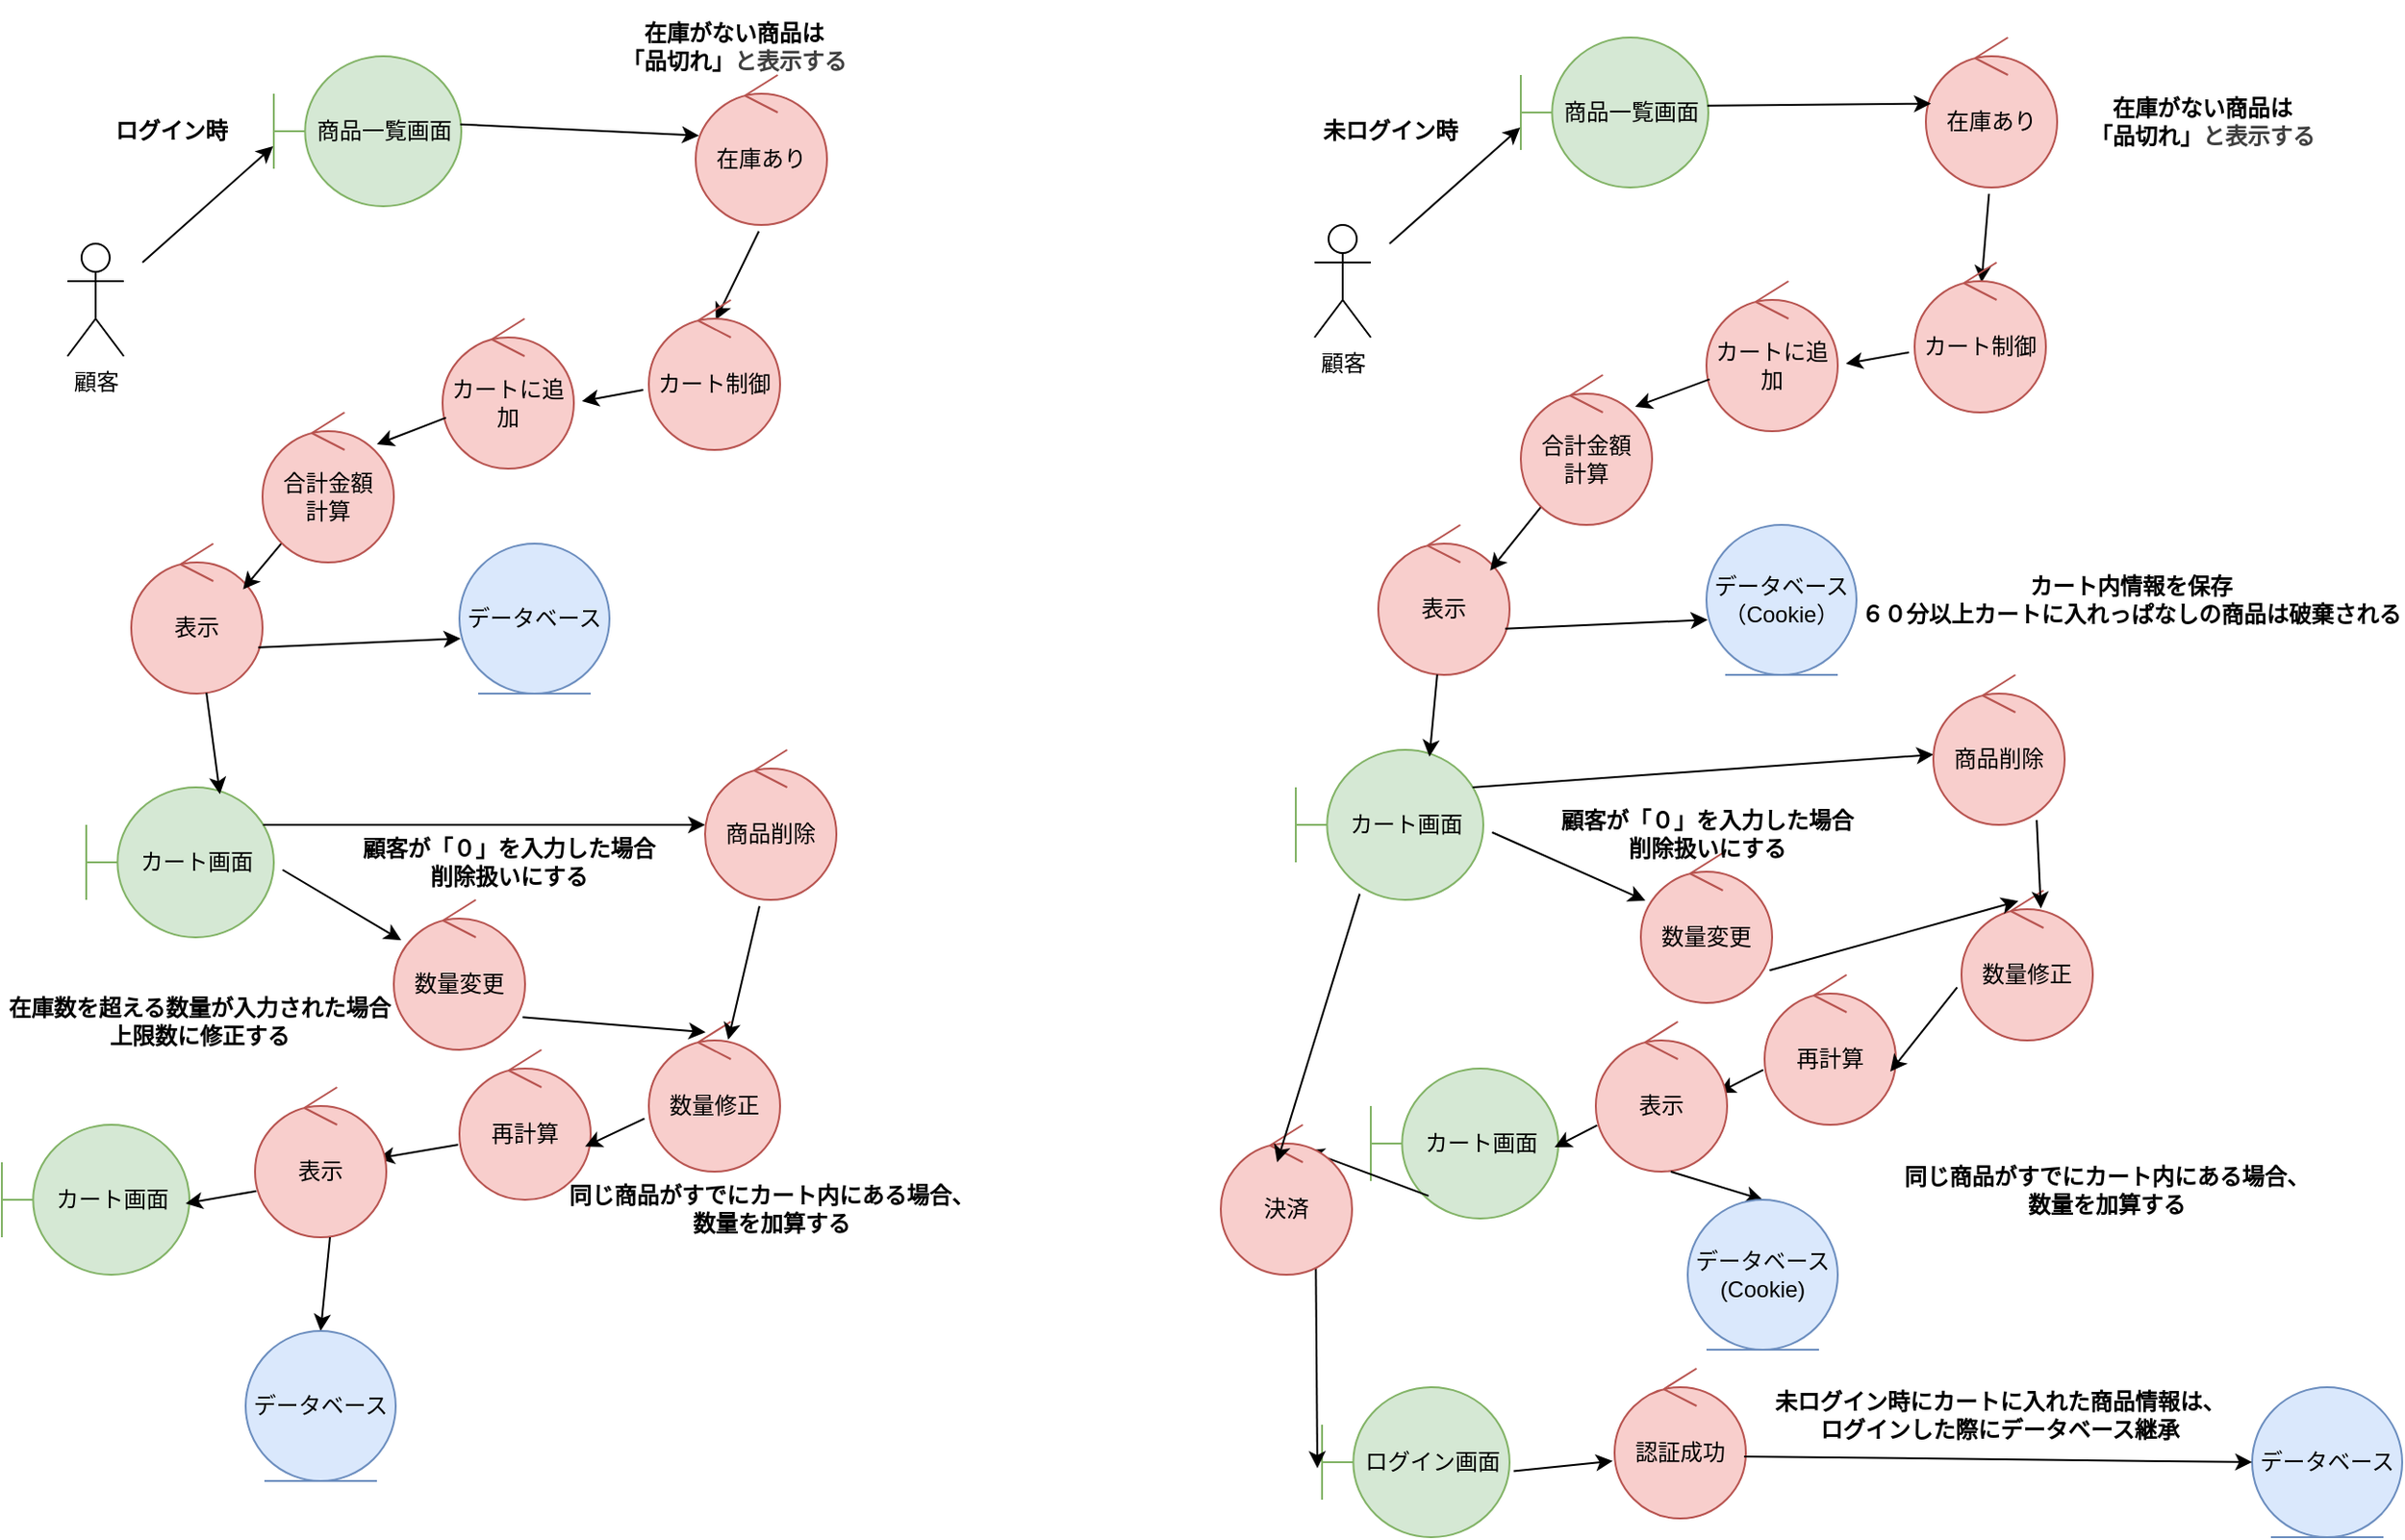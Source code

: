 <mxfile version="28.2.5">
  <diagram id="ANdWkd6W_-eSAFmmkUrn" name="ページ1">
    <mxGraphModel dx="3026" dy="767" grid="1" gridSize="10" guides="1" tooltips="1" connect="1" arrows="1" fold="1" page="1" pageScale="1" pageWidth="827" pageHeight="1169" math="0" shadow="0">
      <root>
        <mxCell id="0" />
        <mxCell id="1" parent="0" />
        <mxCell id="2" value="顧客" style="shape=umlActor;verticalLabelPosition=bottom;verticalAlign=top;html=1;outlineConnect=0;" parent="1" vertex="1">
          <mxGeometry x="-750" y="230" width="30" height="60" as="geometry" />
        </mxCell>
        <mxCell id="fLFc9Rq7rTh69YuVdaS5-2" value="商品一覧画面" style="shape=umlBoundary;whiteSpace=wrap;html=1;fillColor=#d5e8d4;strokeColor=#82b366;" parent="1" vertex="1">
          <mxGeometry x="-640" y="130" width="100" height="80" as="geometry" />
        </mxCell>
        <mxCell id="fLFc9Rq7rTh69YuVdaS5-3" value="" style="endArrow=classic;html=1;rounded=0;entryX=-0.003;entryY=0.6;entryDx=0;entryDy=0;entryPerimeter=0;" parent="1" target="fLFc9Rq7rTh69YuVdaS5-2" edge="1">
          <mxGeometry width="50" height="50" relative="1" as="geometry">
            <mxPoint x="-710" y="240" as="sourcePoint" />
            <mxPoint x="-480" y="320" as="targetPoint" />
          </mxGeometry>
        </mxCell>
        <mxCell id="fLFc9Rq7rTh69YuVdaS5-4" value="在庫がない商品は&lt;div&gt;「品切れ」&lt;span style=&quot;color: rgb(63, 63, 63); background-color: transparent;&quot;&gt;と表示する&lt;/span&gt;&lt;/div&gt;" style="text;align=center;fontStyle=1;verticalAlign=middle;spacingLeft=3;spacingRight=3;strokeColor=none;rotatable=0;points=[[0,0.5],[1,0.5]];portConstraint=eastwest;html=1;" parent="1" vertex="1">
          <mxGeometry x="-380" y="150" width="206" height="50" as="geometry" />
        </mxCell>
        <mxCell id="fLFc9Rq7rTh69YuVdaS5-5" value="在庫あり" style="ellipse;shape=umlControl;whiteSpace=wrap;html=1;fillColor=#f8cecc;strokeColor=#b85450;" parent="1" vertex="1">
          <mxGeometry x="-424" y="130" width="70" height="80" as="geometry" />
        </mxCell>
        <mxCell id="fLFc9Rq7rTh69YuVdaS5-6" value="" style="endArrow=classic;html=1;rounded=0;entryX=0.039;entryY=0.441;entryDx=0;entryDy=0;entryPerimeter=0;exitX=0.994;exitY=0.454;exitDx=0;exitDy=0;exitPerimeter=0;" parent="1" source="fLFc9Rq7rTh69YuVdaS5-2" target="fLFc9Rq7rTh69YuVdaS5-5" edge="1">
          <mxGeometry width="50" height="50" relative="1" as="geometry">
            <mxPoint x="-520" y="210" as="sourcePoint" />
            <mxPoint x="-450" y="148" as="targetPoint" />
          </mxGeometry>
        </mxCell>
        <mxCell id="fLFc9Rq7rTh69YuVdaS5-10" value="カートに追加" style="ellipse;shape=umlControl;whiteSpace=wrap;html=1;fillColor=#f8cecc;strokeColor=#b85450;" parent="1" vertex="1">
          <mxGeometry x="-541" y="260" width="70" height="80" as="geometry" />
        </mxCell>
        <mxCell id="fLFc9Rq7rTh69YuVdaS5-11" value="" style="endArrow=classic;html=1;rounded=0;entryX=1.062;entryY=0.55;entryDx=0;entryDy=0;entryPerimeter=0;exitX=-0.043;exitY=0.6;exitDx=0;exitDy=0;exitPerimeter=0;" parent="1" source="phrofWDE5Bf0zCj28m_p-32" target="fLFc9Rq7rTh69YuVdaS5-10" edge="1">
          <mxGeometry width="50" height="50" relative="1" as="geometry">
            <mxPoint x="-450" y="284" as="sourcePoint" />
            <mxPoint x="-500" y="288" as="targetPoint" />
          </mxGeometry>
        </mxCell>
        <mxCell id="NOrOfdFADR_ExNrIXl33-63" value="表示" style="ellipse;shape=umlControl;whiteSpace=wrap;html=1;fillColor=#f8cecc;strokeColor=#b85450;" parent="1" vertex="1">
          <mxGeometry x="-716" y="390" width="70" height="80" as="geometry" />
        </mxCell>
        <mxCell id="NOrOfdFADR_ExNrIXl33-64" value="カート画面" style="shape=umlBoundary;whiteSpace=wrap;html=1;fillColor=#d5e8d4;strokeColor=#82b366;" parent="1" vertex="1">
          <mxGeometry x="-760" y="510" width="100" height="80" as="geometry" />
        </mxCell>
        <mxCell id="NOrOfdFADR_ExNrIXl33-65" value="" style="endArrow=classic;html=1;rounded=0;entryX=0.713;entryY=0.046;entryDx=0;entryDy=0;entryPerimeter=0;" parent="1" source="NOrOfdFADR_ExNrIXl33-63" target="NOrOfdFADR_ExNrIXl33-64" edge="1">
          <mxGeometry width="50" height="50" relative="1" as="geometry">
            <mxPoint x="-310.41" y="828.2" as="sourcePoint" />
            <mxPoint x="-307.41" y="890.2" as="targetPoint" />
          </mxGeometry>
        </mxCell>
        <mxCell id="NOrOfdFADR_ExNrIXl33-118" value="データベース&lt;div&gt;（Cookie）&lt;/div&gt;" style="ellipse;shape=umlEntity;whiteSpace=wrap;html=1;fillColor=#dae8fc;strokeColor=#6c8ebf;" parent="1" vertex="1">
          <mxGeometry x="-541" y="390" width="80" height="80" as="geometry" />
        </mxCell>
        <mxCell id="NOrOfdFADR_ExNrIXl33-119" value="" style="endArrow=classic;html=1;rounded=0;entryX=0.008;entryY=0.633;entryDx=0;entryDy=0;exitX=0.967;exitY=0.692;exitDx=0;exitDy=0;exitPerimeter=0;entryPerimeter=0;" parent="1" source="NOrOfdFADR_ExNrIXl33-63" target="NOrOfdFADR_ExNrIXl33-118" edge="1">
          <mxGeometry width="50" height="50" relative="1" as="geometry">
            <mxPoint x="-686" y="460" as="sourcePoint" />
            <mxPoint x="-533.6" y="436.8" as="targetPoint" />
          </mxGeometry>
        </mxCell>
        <mxCell id="3" value="" style="endArrow=classic;html=1;rounded=0;entryX=0.871;entryY=0.213;entryDx=0;entryDy=0;entryPerimeter=0;" parent="1" source="fLFc9Rq7rTh69YuVdaS5-10" target="CSD10AK-G4HO-78-sdya-17" edge="1">
          <mxGeometry width="50" height="50" relative="1" as="geometry">
            <mxPoint x="-886.43" y="360.2" as="sourcePoint" />
            <mxPoint x="-596" y="360" as="targetPoint" />
          </mxGeometry>
        </mxCell>
        <mxCell id="6" value="ログイン画面" style="shape=umlBoundary;whiteSpace=wrap;html=1;fillColor=#d5e8d4;strokeColor=#82b366;" parent="1" vertex="1">
          <mxGeometry x="-746" y="850" width="100" height="80" as="geometry" />
        </mxCell>
        <mxCell id="7" value="" style="endArrow=classic;html=1;rounded=0;exitX=0.724;exitY=0.937;exitDx=0;exitDy=0;exitPerimeter=0;entryX=-0.025;entryY=0.54;entryDx=0;entryDy=0;entryPerimeter=0;" parent="1" source="phrofWDE5Bf0zCj28m_p-104" target="6" edge="1">
          <mxGeometry width="50" height="50" relative="1" as="geometry">
            <mxPoint x="-667.9" y="1027.6" as="sourcePoint" />
            <mxPoint x="-470.2" y="1131" as="targetPoint" />
          </mxGeometry>
        </mxCell>
        <mxCell id="10" value="" style="endArrow=classic;html=1;rounded=0;exitX=1.022;exitY=0.56;exitDx=0;exitDy=0;exitPerimeter=0;entryX=-0.014;entryY=0.617;entryDx=0;entryDy=0;entryPerimeter=0;" parent="1" source="6" edge="1" target="11">
          <mxGeometry width="50" height="50" relative="1" as="geometry">
            <mxPoint x="-320.99" y="1031.16" as="sourcePoint" />
            <mxPoint x="-410" y="1024.36" as="targetPoint" />
          </mxGeometry>
        </mxCell>
        <mxCell id="11" value="認証成功" style="ellipse;shape=umlControl;whiteSpace=wrap;html=1;fillColor=#f8cecc;strokeColor=#b85450;" parent="1" vertex="1">
          <mxGeometry x="-590" y="840" width="70" height="80" as="geometry" />
        </mxCell>
        <mxCell id="12" value="データベース" style="ellipse;shape=umlEntity;whiteSpace=wrap;html=1;fillColor=#dae8fc;strokeColor=#6c8ebf;" parent="1" vertex="1">
          <mxGeometry x="-250" y="850" width="80" height="80" as="geometry" />
        </mxCell>
        <mxCell id="13" value="" style="endArrow=classic;html=1;rounded=0;entryX=0;entryY=0.5;entryDx=0;entryDy=0;exitX=0.987;exitY=0.587;exitDx=0;exitDy=0;exitPerimeter=0;" parent="1" source="11" target="12" edge="1">
          <mxGeometry width="50" height="50" relative="1" as="geometry">
            <mxPoint x="-390" y="1080" as="sourcePoint" />
            <mxPoint x="-435.59" y="1101.36" as="targetPoint" />
          </mxGeometry>
        </mxCell>
        <mxCell id="CSD10AK-G4HO-78-sdya-16" value="" style="endArrow=classic;html=1;rounded=0;entryX=0.852;entryY=0.304;entryDx=0;entryDy=0;entryPerimeter=0;" parent="1" source="CSD10AK-G4HO-78-sdya-17" target="NOrOfdFADR_ExNrIXl33-63" edge="1">
          <mxGeometry width="50" height="50" relative="1" as="geometry">
            <mxPoint x="-991.43" y="400.2" as="sourcePoint" />
            <mxPoint x="-701" y="390" as="targetPoint" />
          </mxGeometry>
        </mxCell>
        <mxCell id="CSD10AK-G4HO-78-sdya-17" value="合計金額&lt;div&gt;計算&lt;/div&gt;" style="ellipse;shape=umlControl;whiteSpace=wrap;html=1;fillColor=#f8cecc;strokeColor=#b85450;" parent="1" vertex="1">
          <mxGeometry x="-640" y="310" width="70" height="80" as="geometry" />
        </mxCell>
        <mxCell id="CSD10AK-G4HO-78-sdya-18" value="" style="endArrow=classic;html=1;rounded=0;exitX=1.047;exitY=0.55;exitDx=0;exitDy=0;exitPerimeter=0;" parent="1" source="NOrOfdFADR_ExNrIXl33-64" target="CSD10AK-G4HO-78-sdya-22" edge="1">
          <mxGeometry width="50" height="50" relative="1" as="geometry">
            <mxPoint x="-685.0" y="649" as="sourcePoint" />
            <mxPoint x="-554.6" y="655.2" as="targetPoint" />
          </mxGeometry>
        </mxCell>
        <mxCell id="CSD10AK-G4HO-78-sdya-19" value="" style="endArrow=classic;html=1;rounded=0;exitX=-0.01;exitY=0.633;exitDx=0;exitDy=0;exitPerimeter=0;entryX=0.933;entryY=0.475;entryDx=0;entryDy=0;entryPerimeter=0;" parent="1" source="CSD10AK-G4HO-78-sdya-20" target="14" edge="1">
          <mxGeometry width="50" height="50" relative="1" as="geometry">
            <mxPoint x="-719.41" y="1383" as="sourcePoint" />
            <mxPoint x="-650" y="740" as="targetPoint" />
          </mxGeometry>
        </mxCell>
        <mxCell id="CSD10AK-G4HO-78-sdya-20" value="再計算" style="ellipse;shape=umlControl;whiteSpace=wrap;html=1;fillColor=#f8cecc;strokeColor=#b85450;" parent="1" vertex="1">
          <mxGeometry x="-510" y="630" width="70" height="80" as="geometry" />
        </mxCell>
        <mxCell id="CSD10AK-G4HO-78-sdya-21" value="数量修正" style="ellipse;shape=umlControl;whiteSpace=wrap;html=1;fillColor=#f8cecc;strokeColor=#b85450;" parent="1" vertex="1">
          <mxGeometry x="-405.0" y="585" width="70" height="80" as="geometry" />
        </mxCell>
        <mxCell id="CSD10AK-G4HO-78-sdya-22" value="数量変更" style="ellipse;shape=umlControl;whiteSpace=wrap;html=1;fillColor=#f8cecc;strokeColor=#b85450;" parent="1" vertex="1">
          <mxGeometry x="-576.0" y="565" width="70" height="80" as="geometry" />
        </mxCell>
        <mxCell id="CSD10AK-G4HO-78-sdya-23" value="" style="endArrow=classic;html=1;rounded=0;exitX=0.981;exitY=0.783;exitDx=0;exitDy=0;exitPerimeter=0;entryX=0.433;entryY=0.071;entryDx=0;entryDy=0;entryPerimeter=0;" parent="1" source="CSD10AK-G4HO-78-sdya-22" target="CSD10AK-G4HO-78-sdya-21" edge="1">
          <mxGeometry width="50" height="50" relative="1" as="geometry">
            <mxPoint x="-270.0" y="890" as="sourcePoint" />
            <mxPoint x="-310.0" y="680" as="targetPoint" />
          </mxGeometry>
        </mxCell>
        <mxCell id="CSD10AK-G4HO-78-sdya-24" value="" style="endArrow=classic;html=1;rounded=0;exitX=-0.033;exitY=0.646;exitDx=0;exitDy=0;exitPerimeter=0;entryX=0.957;entryY=0.646;entryDx=0;entryDy=0;entryPerimeter=0;" parent="1" source="CSD10AK-G4HO-78-sdya-21" target="CSD10AK-G4HO-78-sdya-20" edge="1">
          <mxGeometry width="50" height="50" relative="1" as="geometry">
            <mxPoint x="14.41" y="720" as="sourcePoint" />
            <mxPoint x="-25.59" y="510" as="targetPoint" />
          </mxGeometry>
        </mxCell>
        <mxCell id="14" value="表示" style="ellipse;shape=umlControl;whiteSpace=wrap;html=1;fillColor=#f8cecc;strokeColor=#b85450;" parent="1" vertex="1">
          <mxGeometry x="-600" y="655" width="70" height="80" as="geometry" />
        </mxCell>
        <mxCell id="15" value="カート画面" style="shape=umlBoundary;whiteSpace=wrap;html=1;fillColor=#d5e8d4;strokeColor=#82b366;" parent="1" vertex="1">
          <mxGeometry x="-720" y="680" width="100" height="80" as="geometry" />
        </mxCell>
        <mxCell id="17" value="" style="endArrow=classic;html=1;rounded=0;entryX=0.98;entryY=0.525;entryDx=0;entryDy=0;entryPerimeter=0;exitX=0.01;exitY=0.692;exitDx=0;exitDy=0;exitPerimeter=0;" parent="1" source="14" target="15" edge="1">
          <mxGeometry width="50" height="50" relative="1" as="geometry">
            <mxPoint x="-530" y="770" as="sourcePoint" />
            <mxPoint x="-585" y="770" as="targetPoint" />
          </mxGeometry>
        </mxCell>
        <mxCell id="phrofWDE5Bf0zCj28m_p-17" value="" style="endArrow=classic;html=1;rounded=0;entryX=0.5;entryY=0;entryDx=0;entryDy=0;exitX=0.571;exitY=1;exitDx=0;exitDy=0;exitPerimeter=0;" edge="1" target="phrofWDE5Bf0zCj28m_p-18" parent="1" source="14">
          <mxGeometry width="50" height="50" relative="1" as="geometry">
            <mxPoint x="-440" y="790" as="sourcePoint" />
            <mxPoint x="-814.49" y="1228.36" as="targetPoint" />
          </mxGeometry>
        </mxCell>
        <mxCell id="phrofWDE5Bf0zCj28m_p-18" value="データベース&lt;div&gt;(Cookie)&lt;/div&gt;" style="ellipse;shape=umlEntity;whiteSpace=wrap;html=1;fillColor=#dae8fc;strokeColor=#6c8ebf;" vertex="1" parent="1">
          <mxGeometry x="-551" y="750" width="80" height="80" as="geometry" />
        </mxCell>
        <mxCell id="phrofWDE5Bf0zCj28m_p-19" value="" style="endArrow=classic;html=1;rounded=0;exitX=0.943;exitY=0.25;exitDx=0;exitDy=0;exitPerimeter=0;" edge="1" target="phrofWDE5Bf0zCj28m_p-30" parent="1" source="NOrOfdFADR_ExNrIXl33-64">
          <mxGeometry width="50" height="50" relative="1" as="geometry">
            <mxPoint x="-250" y="474" as="sourcePoint" />
            <mxPoint x="-169.6" y="565.2" as="targetPoint" />
          </mxGeometry>
        </mxCell>
        <mxCell id="phrofWDE5Bf0zCj28m_p-23" value="" style="endArrow=classic;html=1;rounded=0;exitX=0.787;exitY=0.968;exitDx=0;exitDy=0;exitPerimeter=0;entryX=0.605;entryY=0.121;entryDx=0;entryDy=0;entryPerimeter=0;" edge="1" source="phrofWDE5Bf0zCj28m_p-30" target="CSD10AK-G4HO-78-sdya-21" parent="1">
          <mxGeometry width="50" height="50" relative="1" as="geometry">
            <mxPoint x="115" y="800" as="sourcePoint" />
            <mxPoint x="-234.69" y="495.68" as="targetPoint" />
          </mxGeometry>
        </mxCell>
        <mxCell id="phrofWDE5Bf0zCj28m_p-30" value="商品削除" style="ellipse;shape=umlControl;whiteSpace=wrap;html=1;fillColor=#f8cecc;strokeColor=#b85450;" vertex="1" parent="1">
          <mxGeometry x="-420.0" y="470" width="70" height="80" as="geometry" />
        </mxCell>
        <mxCell id="phrofWDE5Bf0zCj28m_p-31" value="" style="endArrow=classic;html=1;rounded=0;entryX=0.51;entryY=0.133;entryDx=0;entryDy=0;entryPerimeter=0;exitX=0.481;exitY=1.042;exitDx=0;exitDy=0;exitPerimeter=0;" edge="1" target="phrofWDE5Bf0zCj28m_p-32" parent="1" source="fLFc9Rq7rTh69YuVdaS5-5">
          <mxGeometry width="50" height="50" relative="1" as="geometry">
            <mxPoint x="-324" y="334" as="sourcePoint" />
            <mxPoint x="-374" y="338" as="targetPoint" />
          </mxGeometry>
        </mxCell>
        <mxCell id="phrofWDE5Bf0zCj28m_p-32" value="カート制御" style="ellipse;shape=umlControl;whiteSpace=wrap;html=1;fillColor=#f8cecc;strokeColor=#b85450;" vertex="1" parent="1">
          <mxGeometry x="-430" y="250" width="70" height="80" as="geometry" />
        </mxCell>
        <mxCell id="phrofWDE5Bf0zCj28m_p-34" value="顧客が「０」を入力した場合&lt;div&gt;削除扱いにする&lt;/div&gt;" style="text;align=center;fontStyle=1;verticalAlign=middle;spacingLeft=3;spacingRight=3;strokeColor=none;rotatable=0;points=[[0,0.5],[1,0.5]];portConstraint=eastwest;html=1;" vertex="1" parent="1">
          <mxGeometry x="-611" y="540" width="140" height="30" as="geometry" />
        </mxCell>
        <mxCell id="phrofWDE5Bf0zCj28m_p-35" value="同じ商品がすでにカート内にある場合、&lt;div&gt;数量を加算する&lt;/div&gt;" style="text;align=center;fontStyle=1;verticalAlign=middle;spacingLeft=3;spacingRight=3;strokeColor=none;rotatable=0;points=[[0,0.5],[1,0.5]];portConstraint=eastwest;html=1;" vertex="1" parent="1">
          <mxGeometry x="-440" y="730" width="224" height="30" as="geometry" />
        </mxCell>
        <mxCell id="phrofWDE5Bf0zCj28m_p-41" value="カート内情報を保存&lt;div&gt;６０分以上カートに入れっぱなしの商品は破棄される&lt;/div&gt;" style="text;align=center;fontStyle=1;verticalAlign=middle;spacingLeft=3;spacingRight=3;strokeColor=none;rotatable=0;points=[[0,0.5],[1,0.5]];portConstraint=eastwest;html=1;" vertex="1" parent="1">
          <mxGeometry x="-440" y="415" width="250" height="30" as="geometry" />
        </mxCell>
        <mxCell id="phrofWDE5Bf0zCj28m_p-42" value="&lt;div&gt;未ログイン時にカートに入れた商品情報は、&lt;/div&gt;ログインした際にデータベース継承" style="text;align=center;fontStyle=1;verticalAlign=middle;spacingLeft=3;spacingRight=3;strokeColor=none;rotatable=0;points=[[0,0.5],[1,0.5]];portConstraint=eastwest;html=1;" vertex="1" parent="1">
          <mxGeometry x="-510" y="850" width="250" height="30" as="geometry" />
        </mxCell>
        <mxCell id="phrofWDE5Bf0zCj28m_p-68" value="顧客" style="shape=umlActor;verticalLabelPosition=bottom;verticalAlign=top;html=1;outlineConnect=0;" vertex="1" parent="1">
          <mxGeometry x="-1415" y="240" width="30" height="60" as="geometry" />
        </mxCell>
        <mxCell id="phrofWDE5Bf0zCj28m_p-69" value="商品一覧画面" style="shape=umlBoundary;whiteSpace=wrap;html=1;fillColor=#d5e8d4;strokeColor=#82b366;" vertex="1" parent="1">
          <mxGeometry x="-1305" y="140" width="100" height="80" as="geometry" />
        </mxCell>
        <mxCell id="phrofWDE5Bf0zCj28m_p-70" value="" style="endArrow=classic;html=1;rounded=0;entryX=-0.003;entryY=0.6;entryDx=0;entryDy=0;entryPerimeter=0;" edge="1" target="phrofWDE5Bf0zCj28m_p-69" parent="1">
          <mxGeometry width="50" height="50" relative="1" as="geometry">
            <mxPoint x="-1375" y="250" as="sourcePoint" />
            <mxPoint x="-1145" y="330" as="targetPoint" />
          </mxGeometry>
        </mxCell>
        <mxCell id="phrofWDE5Bf0zCj28m_p-71" value="ログイン時" style="text;align=center;fontStyle=1;verticalAlign=middle;spacingLeft=3;spacingRight=3;strokeColor=none;rotatable=0;points=[[0,0.5],[1,0.5]];portConstraint=eastwest;html=1;" vertex="1" parent="1">
          <mxGeometry x="-1400" y="170" width="80" height="20" as="geometry" />
        </mxCell>
        <mxCell id="phrofWDE5Bf0zCj28m_p-72" value="在庫あり" style="ellipse;shape=umlControl;whiteSpace=wrap;html=1;fillColor=#f8cecc;strokeColor=#b85450;" vertex="1" parent="1">
          <mxGeometry x="-1080" y="150" width="70" height="80" as="geometry" />
        </mxCell>
        <mxCell id="phrofWDE5Bf0zCj28m_p-73" value="" style="endArrow=classic;html=1;rounded=0;entryX=0.025;entryY=0.404;entryDx=0;entryDy=0;entryPerimeter=0;exitX=0.994;exitY=0.454;exitDx=0;exitDy=0;exitPerimeter=0;" edge="1" source="phrofWDE5Bf0zCj28m_p-69" target="phrofWDE5Bf0zCj28m_p-72" parent="1">
          <mxGeometry width="50" height="50" relative="1" as="geometry">
            <mxPoint x="-1185" y="220" as="sourcePoint" />
            <mxPoint x="-1115" y="158" as="targetPoint" />
          </mxGeometry>
        </mxCell>
        <mxCell id="phrofWDE5Bf0zCj28m_p-74" value="カートに追加" style="ellipse;shape=umlControl;whiteSpace=wrap;html=1;fillColor=#f8cecc;strokeColor=#b85450;" vertex="1" parent="1">
          <mxGeometry x="-1215" y="280" width="70" height="80" as="geometry" />
        </mxCell>
        <mxCell id="phrofWDE5Bf0zCj28m_p-75" value="" style="endArrow=classic;html=1;rounded=0;entryX=1.062;entryY=0.55;entryDx=0;entryDy=0;entryPerimeter=0;exitX=-0.043;exitY=0.6;exitDx=0;exitDy=0;exitPerimeter=0;" edge="1" source="phrofWDE5Bf0zCj28m_p-100" target="phrofWDE5Bf0zCj28m_p-74" parent="1">
          <mxGeometry width="50" height="50" relative="1" as="geometry">
            <mxPoint x="-1115" y="294" as="sourcePoint" />
            <mxPoint x="-1165" y="298" as="targetPoint" />
          </mxGeometry>
        </mxCell>
        <mxCell id="phrofWDE5Bf0zCj28m_p-76" value="表示" style="ellipse;shape=umlControl;whiteSpace=wrap;html=1;fillColor=#f8cecc;strokeColor=#b85450;" vertex="1" parent="1">
          <mxGeometry x="-1381" y="400" width="70" height="80" as="geometry" />
        </mxCell>
        <mxCell id="phrofWDE5Bf0zCj28m_p-77" value="カート画面" style="shape=umlBoundary;whiteSpace=wrap;html=1;fillColor=#d5e8d4;strokeColor=#82b366;" vertex="1" parent="1">
          <mxGeometry x="-1405" y="530" width="100" height="80" as="geometry" />
        </mxCell>
        <mxCell id="phrofWDE5Bf0zCj28m_p-78" value="" style="endArrow=classic;html=1;rounded=0;entryX=0.713;entryY=0.046;entryDx=0;entryDy=0;entryPerimeter=0;" edge="1" source="phrofWDE5Bf0zCj28m_p-76" target="phrofWDE5Bf0zCj28m_p-77" parent="1">
          <mxGeometry width="50" height="50" relative="1" as="geometry">
            <mxPoint x="-975.41" y="838.2" as="sourcePoint" />
            <mxPoint x="-972.41" y="900.2" as="targetPoint" />
          </mxGeometry>
        </mxCell>
        <mxCell id="phrofWDE5Bf0zCj28m_p-79" value="データベース" style="ellipse;shape=umlEntity;whiteSpace=wrap;html=1;fillColor=#dae8fc;strokeColor=#6c8ebf;" vertex="1" parent="1">
          <mxGeometry x="-1206" y="400" width="80" height="80" as="geometry" />
        </mxCell>
        <mxCell id="phrofWDE5Bf0zCj28m_p-80" value="" style="endArrow=classic;html=1;rounded=0;entryX=0.008;entryY=0.633;entryDx=0;entryDy=0;exitX=0.967;exitY=0.692;exitDx=0;exitDy=0;exitPerimeter=0;entryPerimeter=0;" edge="1" source="phrofWDE5Bf0zCj28m_p-76" target="phrofWDE5Bf0zCj28m_p-79" parent="1">
          <mxGeometry width="50" height="50" relative="1" as="geometry">
            <mxPoint x="-1351" y="470" as="sourcePoint" />
            <mxPoint x="-1198.6" y="446.8" as="targetPoint" />
          </mxGeometry>
        </mxCell>
        <mxCell id="phrofWDE5Bf0zCj28m_p-81" value="" style="endArrow=classic;html=1;rounded=0;entryX=0.871;entryY=0.213;entryDx=0;entryDy=0;entryPerimeter=0;" edge="1" source="phrofWDE5Bf0zCj28m_p-74" target="phrofWDE5Bf0zCj28m_p-83" parent="1">
          <mxGeometry width="50" height="50" relative="1" as="geometry">
            <mxPoint x="-1551.43" y="370.2" as="sourcePoint" />
            <mxPoint x="-1261" y="370" as="targetPoint" />
          </mxGeometry>
        </mxCell>
        <mxCell id="phrofWDE5Bf0zCj28m_p-82" value="" style="endArrow=classic;html=1;rounded=0;entryX=0.852;entryY=0.304;entryDx=0;entryDy=0;entryPerimeter=0;" edge="1" source="phrofWDE5Bf0zCj28m_p-83" target="phrofWDE5Bf0zCj28m_p-76" parent="1">
          <mxGeometry width="50" height="50" relative="1" as="geometry">
            <mxPoint x="-1656.43" y="410.2" as="sourcePoint" />
            <mxPoint x="-1366" y="400" as="targetPoint" />
          </mxGeometry>
        </mxCell>
        <mxCell id="phrofWDE5Bf0zCj28m_p-83" value="合計金額&lt;div&gt;計算&lt;/div&gt;" style="ellipse;shape=umlControl;whiteSpace=wrap;html=1;fillColor=#f8cecc;strokeColor=#b85450;" vertex="1" parent="1">
          <mxGeometry x="-1311" y="330" width="70" height="80" as="geometry" />
        </mxCell>
        <mxCell id="phrofWDE5Bf0zCj28m_p-84" value="" style="endArrow=classic;html=1;rounded=0;exitX=1.047;exitY=0.55;exitDx=0;exitDy=0;exitPerimeter=0;" edge="1" source="phrofWDE5Bf0zCj28m_p-77" target="phrofWDE5Bf0zCj28m_p-88" parent="1">
          <mxGeometry width="50" height="50" relative="1" as="geometry">
            <mxPoint x="-1350" y="659" as="sourcePoint" />
            <mxPoint x="-1219.6" y="665.2" as="targetPoint" />
          </mxGeometry>
        </mxCell>
        <mxCell id="phrofWDE5Bf0zCj28m_p-85" value="" style="endArrow=classic;html=1;rounded=0;exitX=-0.01;exitY=0.633;exitDx=0;exitDy=0;exitPerimeter=0;entryX=0.933;entryY=0.475;entryDx=0;entryDy=0;entryPerimeter=0;" edge="1" source="phrofWDE5Bf0zCj28m_p-86" target="phrofWDE5Bf0zCj28m_p-91" parent="1">
          <mxGeometry width="50" height="50" relative="1" as="geometry">
            <mxPoint x="-1384.41" y="1393" as="sourcePoint" />
            <mxPoint x="-1315" y="750" as="targetPoint" />
          </mxGeometry>
        </mxCell>
        <mxCell id="phrofWDE5Bf0zCj28m_p-86" value="再計算" style="ellipse;shape=umlControl;whiteSpace=wrap;html=1;fillColor=#f8cecc;strokeColor=#b85450;" vertex="1" parent="1">
          <mxGeometry x="-1206" y="670" width="70" height="80" as="geometry" />
        </mxCell>
        <mxCell id="phrofWDE5Bf0zCj28m_p-87" value="数量修正" style="ellipse;shape=umlControl;whiteSpace=wrap;html=1;fillColor=#f8cecc;strokeColor=#b85450;" vertex="1" parent="1">
          <mxGeometry x="-1105" y="655" width="70" height="80" as="geometry" />
        </mxCell>
        <mxCell id="phrofWDE5Bf0zCj28m_p-88" value="数量変更" style="ellipse;shape=umlControl;whiteSpace=wrap;html=1;fillColor=#f8cecc;strokeColor=#b85450;" vertex="1" parent="1">
          <mxGeometry x="-1241" y="590" width="70" height="80" as="geometry" />
        </mxCell>
        <mxCell id="phrofWDE5Bf0zCj28m_p-89" value="" style="endArrow=classic;html=1;rounded=0;exitX=0.981;exitY=0.783;exitDx=0;exitDy=0;exitPerimeter=0;entryX=0.433;entryY=0.071;entryDx=0;entryDy=0;entryPerimeter=0;" edge="1" source="phrofWDE5Bf0zCj28m_p-88" target="phrofWDE5Bf0zCj28m_p-87" parent="1">
          <mxGeometry width="50" height="50" relative="1" as="geometry">
            <mxPoint x="-935" y="900" as="sourcePoint" />
            <mxPoint x="-975" y="690" as="targetPoint" />
          </mxGeometry>
        </mxCell>
        <mxCell id="phrofWDE5Bf0zCj28m_p-90" value="" style="endArrow=classic;html=1;rounded=0;exitX=-0.033;exitY=0.646;exitDx=0;exitDy=0;exitPerimeter=0;entryX=0.957;entryY=0.646;entryDx=0;entryDy=0;entryPerimeter=0;" edge="1" source="phrofWDE5Bf0zCj28m_p-87" target="phrofWDE5Bf0zCj28m_p-86" parent="1">
          <mxGeometry width="50" height="50" relative="1" as="geometry">
            <mxPoint x="-650.59" y="730" as="sourcePoint" />
            <mxPoint x="-690.59" y="520" as="targetPoint" />
          </mxGeometry>
        </mxCell>
        <mxCell id="phrofWDE5Bf0zCj28m_p-91" value="表示" style="ellipse;shape=umlControl;whiteSpace=wrap;html=1;fillColor=#f8cecc;strokeColor=#b85450;" vertex="1" parent="1">
          <mxGeometry x="-1315" y="690" width="70" height="80" as="geometry" />
        </mxCell>
        <mxCell id="phrofWDE5Bf0zCj28m_p-92" value="カート画面" style="shape=umlBoundary;whiteSpace=wrap;html=1;fillColor=#d5e8d4;strokeColor=#82b366;" vertex="1" parent="1">
          <mxGeometry x="-1450" y="710" width="100" height="80" as="geometry" />
        </mxCell>
        <mxCell id="phrofWDE5Bf0zCj28m_p-93" value="" style="endArrow=classic;html=1;rounded=0;entryX=0.98;entryY=0.525;entryDx=0;entryDy=0;entryPerimeter=0;exitX=0.01;exitY=0.692;exitDx=0;exitDy=0;exitPerimeter=0;" edge="1" source="phrofWDE5Bf0zCj28m_p-91" target="phrofWDE5Bf0zCj28m_p-92" parent="1">
          <mxGeometry width="50" height="50" relative="1" as="geometry">
            <mxPoint x="-1195" y="780" as="sourcePoint" />
            <mxPoint x="-1250" y="780" as="targetPoint" />
          </mxGeometry>
        </mxCell>
        <mxCell id="phrofWDE5Bf0zCj28m_p-94" value="" style="endArrow=classic;html=1;rounded=0;entryX=0.5;entryY=0;entryDx=0;entryDy=0;exitX=0.571;exitY=1;exitDx=0;exitDy=0;exitPerimeter=0;" edge="1" source="phrofWDE5Bf0zCj28m_p-91" target="phrofWDE5Bf0zCj28m_p-95" parent="1">
          <mxGeometry width="50" height="50" relative="1" as="geometry">
            <mxPoint x="-1105" y="800" as="sourcePoint" />
            <mxPoint x="-1479.49" y="1238.36" as="targetPoint" />
          </mxGeometry>
        </mxCell>
        <mxCell id="phrofWDE5Bf0zCj28m_p-95" value="データベース" style="ellipse;shape=umlEntity;whiteSpace=wrap;html=1;fillColor=#dae8fc;strokeColor=#6c8ebf;" vertex="1" parent="1">
          <mxGeometry x="-1320" y="820" width="80" height="80" as="geometry" />
        </mxCell>
        <mxCell id="phrofWDE5Bf0zCj28m_p-96" value="" style="endArrow=classic;html=1;rounded=0;exitX=0.943;exitY=0.25;exitDx=0;exitDy=0;exitPerimeter=0;" edge="1" source="phrofWDE5Bf0zCj28m_p-77" target="phrofWDE5Bf0zCj28m_p-98" parent="1">
          <mxGeometry width="50" height="50" relative="1" as="geometry">
            <mxPoint x="-915" y="484" as="sourcePoint" />
            <mxPoint x="-834.6" y="575.2" as="targetPoint" />
          </mxGeometry>
        </mxCell>
        <mxCell id="phrofWDE5Bf0zCj28m_p-97" value="" style="endArrow=classic;html=1;rounded=0;exitX=0.414;exitY=1.042;exitDx=0;exitDy=0;exitPerimeter=0;entryX=0.605;entryY=0.121;entryDx=0;entryDy=0;entryPerimeter=0;" edge="1" source="phrofWDE5Bf0zCj28m_p-98" target="phrofWDE5Bf0zCj28m_p-87" parent="1">
          <mxGeometry width="50" height="50" relative="1" as="geometry">
            <mxPoint x="-550" y="810" as="sourcePoint" />
            <mxPoint x="-899.69" y="505.68" as="targetPoint" />
          </mxGeometry>
        </mxCell>
        <mxCell id="phrofWDE5Bf0zCj28m_p-98" value="商品削除" style="ellipse;shape=umlControl;whiteSpace=wrap;html=1;fillColor=#f8cecc;strokeColor=#b85450;" vertex="1" parent="1">
          <mxGeometry x="-1075" y="510" width="70" height="80" as="geometry" />
        </mxCell>
        <mxCell id="phrofWDE5Bf0zCj28m_p-99" value="" style="endArrow=classic;html=1;rounded=0;entryX=0.51;entryY=0.133;entryDx=0;entryDy=0;entryPerimeter=0;exitX=0.481;exitY=1.042;exitDx=0;exitDy=0;exitPerimeter=0;" edge="1" source="phrofWDE5Bf0zCj28m_p-72" target="phrofWDE5Bf0zCj28m_p-100" parent="1">
          <mxGeometry width="50" height="50" relative="1" as="geometry">
            <mxPoint x="-989" y="344" as="sourcePoint" />
            <mxPoint x="-1039" y="348" as="targetPoint" />
          </mxGeometry>
        </mxCell>
        <mxCell id="phrofWDE5Bf0zCj28m_p-100" value="カート制御" style="ellipse;shape=umlControl;whiteSpace=wrap;html=1;fillColor=#f8cecc;strokeColor=#b85450;" vertex="1" parent="1">
          <mxGeometry x="-1105" y="270" width="70" height="80" as="geometry" />
        </mxCell>
        <mxCell id="phrofWDE5Bf0zCj28m_p-101" value="顧客が「０」を入力した場合&lt;div&gt;削除扱いにする&lt;/div&gt;" style="text;align=center;fontStyle=1;verticalAlign=middle;spacingLeft=3;spacingRight=3;strokeColor=none;rotatable=0;points=[[0,0.5],[1,0.5]];portConstraint=eastwest;html=1;" vertex="1" parent="1">
          <mxGeometry x="-1250" y="555" width="140" height="30" as="geometry" />
        </mxCell>
        <mxCell id="phrofWDE5Bf0zCj28m_p-102" value="同じ商品がすでにカート内にある場合、&lt;div&gt;数量を加算する&lt;/div&gt;" style="text;align=center;fontStyle=1;verticalAlign=middle;spacingLeft=3;spacingRight=3;strokeColor=none;rotatable=0;points=[[0,0.5],[1,0.5]];portConstraint=eastwest;html=1;" vertex="1" parent="1">
          <mxGeometry x="-1110" y="740" width="140" height="30" as="geometry" />
        </mxCell>
        <mxCell id="phrofWDE5Bf0zCj28m_p-103" value="" style="endArrow=classic;html=1;rounded=0;entryX=0.657;entryY=0.171;entryDx=0;entryDy=0;entryPerimeter=0;exitX=0.308;exitY=0.849;exitDx=0;exitDy=0;exitPerimeter=0;" edge="1" target="phrofWDE5Bf0zCj28m_p-104" parent="1" source="15">
          <mxGeometry width="50" height="50" relative="1" as="geometry">
            <mxPoint x="-692.7" y="810.0" as="sourcePoint" />
            <mxPoint x="-725" y="848.36" as="targetPoint" />
          </mxGeometry>
        </mxCell>
        <mxCell id="phrofWDE5Bf0zCj28m_p-104" value="決済" style="ellipse;shape=umlControl;whiteSpace=wrap;html=1;fillColor=#f8cecc;strokeColor=#b85450;" vertex="1" parent="1">
          <mxGeometry x="-800" y="710" width="70" height="80" as="geometry" />
        </mxCell>
        <mxCell id="phrofWDE5Bf0zCj28m_p-105" value="在庫数を超える数量が入力された場合&lt;div&gt;上限数に修正する&lt;/div&gt;" style="text;align=center;fontStyle=1;verticalAlign=middle;spacingLeft=3;spacingRight=3;strokeColor=none;rotatable=0;points=[[0,0.5],[1,0.5]];portConstraint=eastwest;html=1;" vertex="1" parent="1">
          <mxGeometry x="-1415" y="640" width="140" height="30" as="geometry" />
        </mxCell>
        <mxCell id="phrofWDE5Bf0zCj28m_p-108" value="" style="endArrow=classic;html=1;rounded=0;entryX=0.429;entryY=0.25;entryDx=0;entryDy=0;entryPerimeter=0;exitX=0.341;exitY=0.96;exitDx=0;exitDy=0;exitPerimeter=0;" edge="1" parent="1" source="NOrOfdFADR_ExNrIXl33-64" target="phrofWDE5Bf0zCj28m_p-104">
          <mxGeometry width="50" height="50" relative="1" as="geometry">
            <mxPoint x="-800.18" y="645.44" as="sourcePoint" />
            <mxPoint x="-793.18" y="699.44" as="targetPoint" />
          </mxGeometry>
        </mxCell>
        <mxCell id="phrofWDE5Bf0zCj28m_p-109" value="未ログイン時" style="text;align=center;fontStyle=1;verticalAlign=middle;spacingLeft=3;spacingRight=3;strokeColor=none;rotatable=0;points=[[0,0.5],[1,0.5]];portConstraint=eastwest;html=1;" vertex="1" parent="1">
          <mxGeometry x="-750" y="170" width="80" height="20" as="geometry" />
        </mxCell>
        <mxCell id="phrofWDE5Bf0zCj28m_p-110" value="在庫がない商品は&lt;div&gt;「品切れ」&lt;span style=&quot;color: rgb(63, 63, 63); background-color: transparent;&quot;&gt;と表示する&lt;/span&gt;&lt;/div&gt;" style="text;align=center;fontStyle=1;verticalAlign=middle;spacingLeft=3;spacingRight=3;strokeColor=none;rotatable=0;points=[[0,0.5],[1,0.5]];portConstraint=eastwest;html=1;" vertex="1" parent="1">
          <mxGeometry x="-1163" y="110" width="206" height="50" as="geometry" />
        </mxCell>
      </root>
    </mxGraphModel>
  </diagram>
</mxfile>
